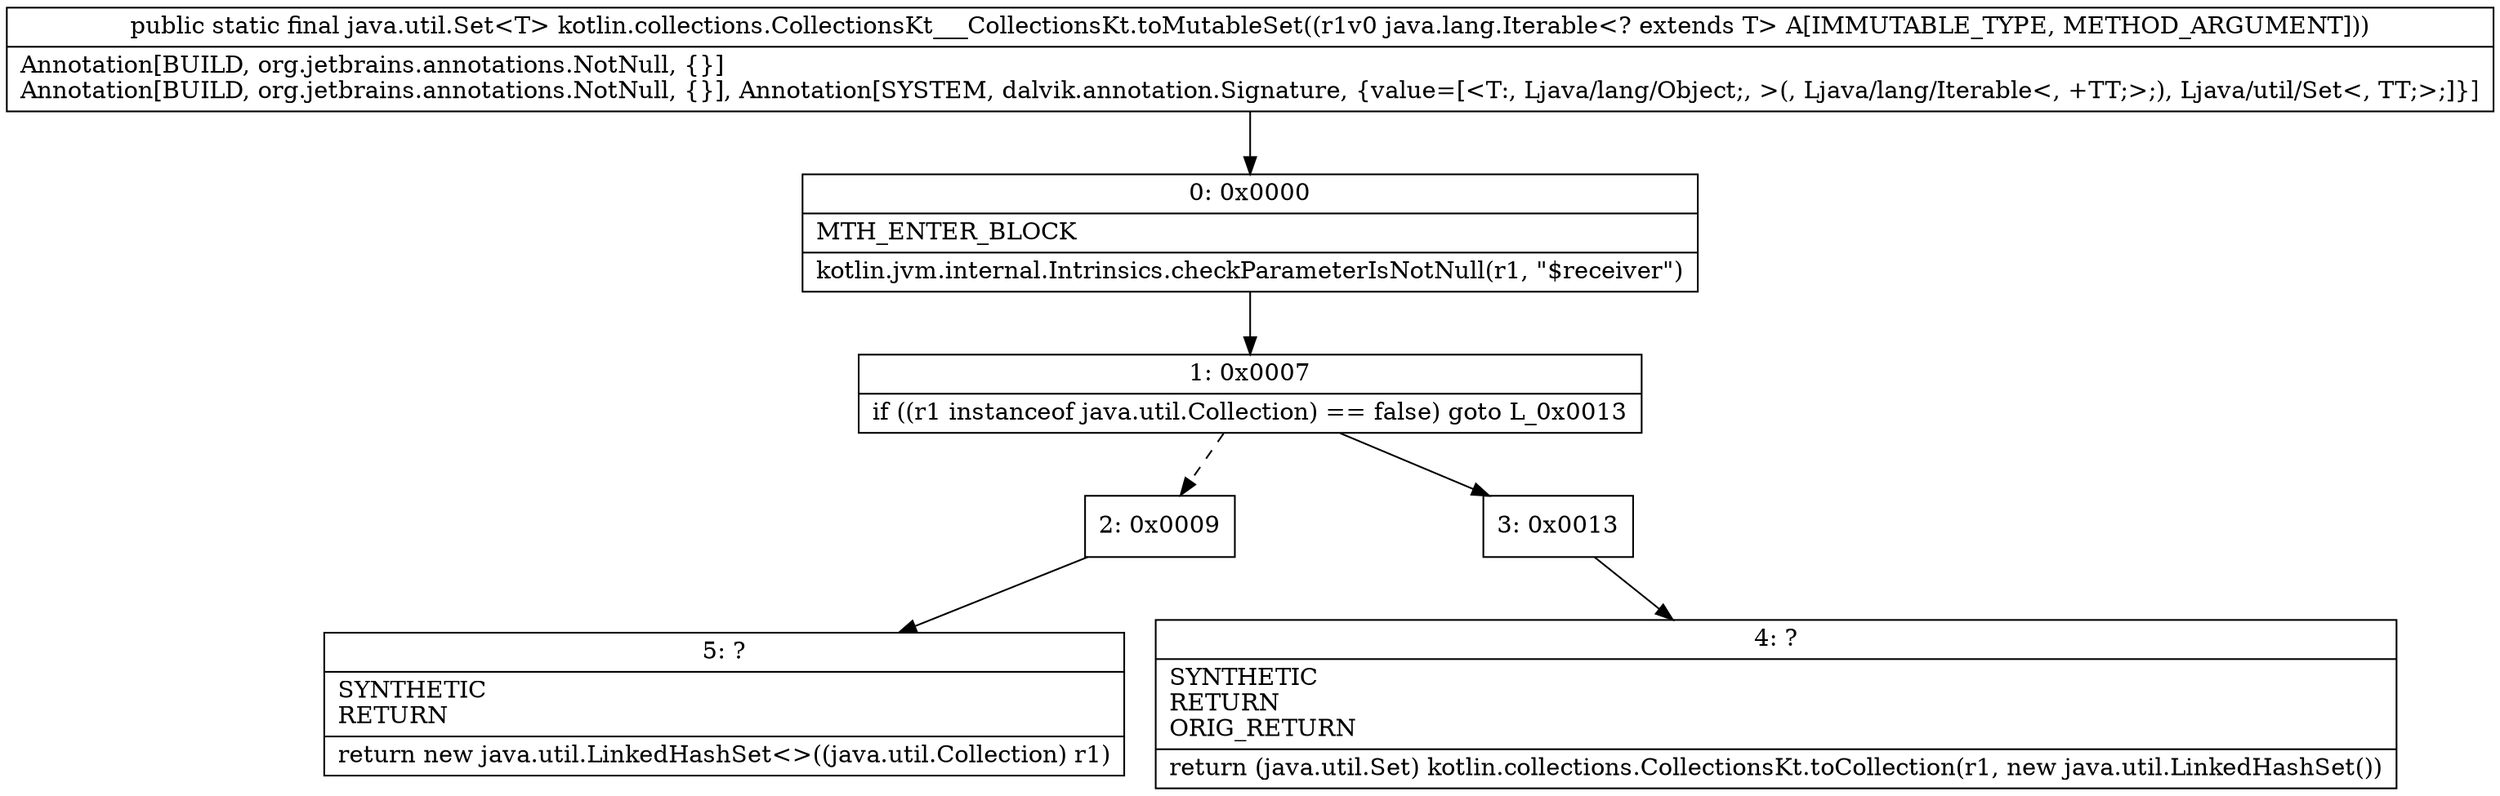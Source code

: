 digraph "CFG forkotlin.collections.CollectionsKt___CollectionsKt.toMutableSet(Ljava\/lang\/Iterable;)Ljava\/util\/Set;" {
Node_0 [shape=record,label="{0\:\ 0x0000|MTH_ENTER_BLOCK\l|kotlin.jvm.internal.Intrinsics.checkParameterIsNotNull(r1, \"$receiver\")\l}"];
Node_1 [shape=record,label="{1\:\ 0x0007|if ((r1 instanceof java.util.Collection) == false) goto L_0x0013\l}"];
Node_2 [shape=record,label="{2\:\ 0x0009}"];
Node_3 [shape=record,label="{3\:\ 0x0013}"];
Node_4 [shape=record,label="{4\:\ ?|SYNTHETIC\lRETURN\lORIG_RETURN\l|return (java.util.Set) kotlin.collections.CollectionsKt.toCollection(r1, new java.util.LinkedHashSet())\l}"];
Node_5 [shape=record,label="{5\:\ ?|SYNTHETIC\lRETURN\l|return new java.util.LinkedHashSet\<\>((java.util.Collection) r1)\l}"];
MethodNode[shape=record,label="{public static final java.util.Set\<T\> kotlin.collections.CollectionsKt___CollectionsKt.toMutableSet((r1v0 java.lang.Iterable\<? extends T\> A[IMMUTABLE_TYPE, METHOD_ARGUMENT]))  | Annotation[BUILD, org.jetbrains.annotations.NotNull, \{\}]\lAnnotation[BUILD, org.jetbrains.annotations.NotNull, \{\}], Annotation[SYSTEM, dalvik.annotation.Signature, \{value=[\<T:, Ljava\/lang\/Object;, \>(, Ljava\/lang\/Iterable\<, +TT;\>;), Ljava\/util\/Set\<, TT;\>;]\}]\l}"];
MethodNode -> Node_0;
Node_0 -> Node_1;
Node_1 -> Node_2[style=dashed];
Node_1 -> Node_3;
Node_2 -> Node_5;
Node_3 -> Node_4;
}

